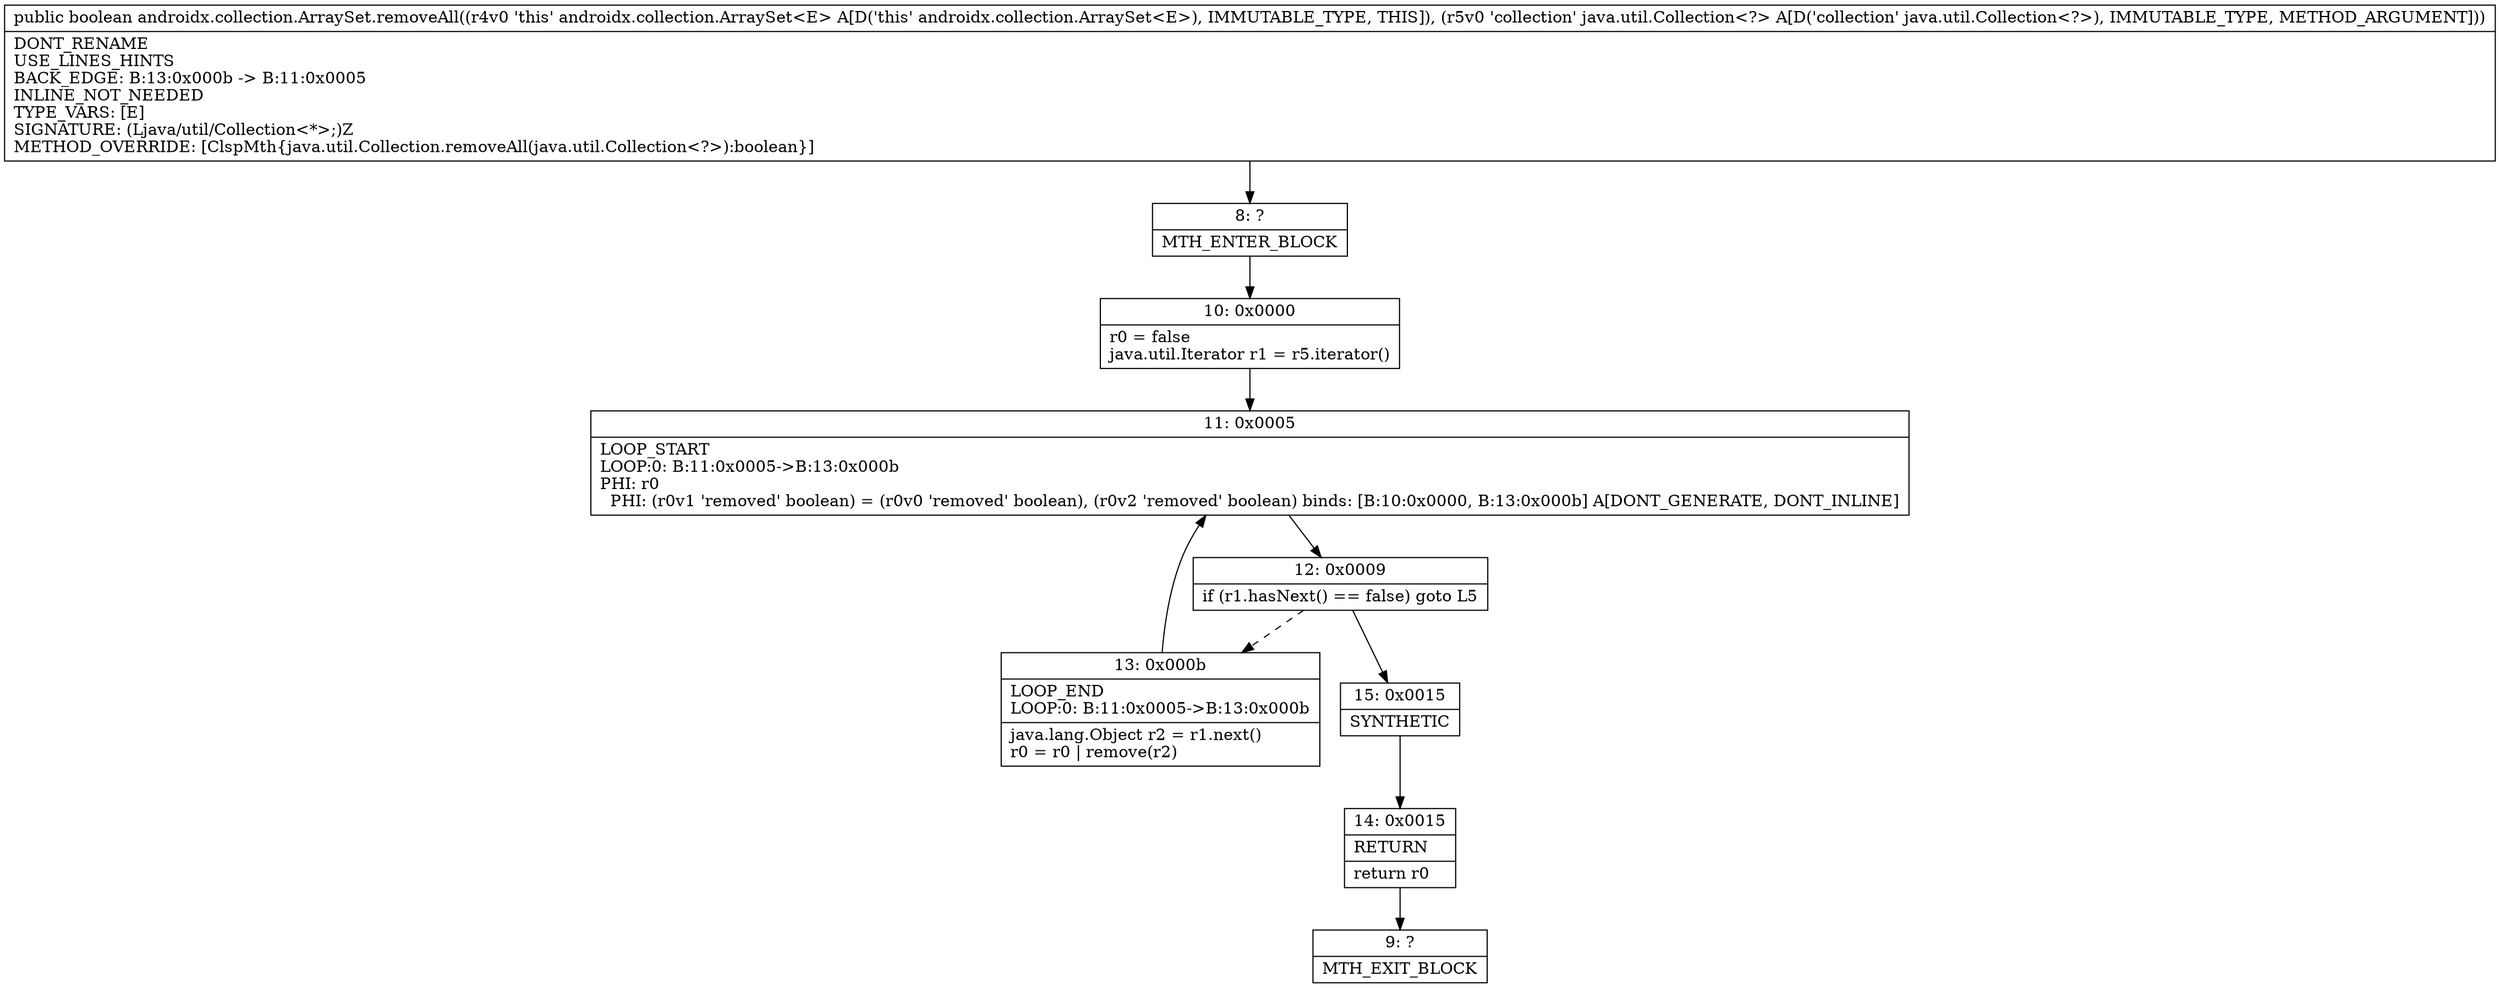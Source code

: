 digraph "CFG forandroidx.collection.ArraySet.removeAll(Ljava\/util\/Collection;)Z" {
Node_8 [shape=record,label="{8\:\ ?|MTH_ENTER_BLOCK\l}"];
Node_10 [shape=record,label="{10\:\ 0x0000|r0 = false\ljava.util.Iterator r1 = r5.iterator()\l}"];
Node_11 [shape=record,label="{11\:\ 0x0005|LOOP_START\lLOOP:0: B:11:0x0005\-\>B:13:0x000b\lPHI: r0 \l  PHI: (r0v1 'removed' boolean) = (r0v0 'removed' boolean), (r0v2 'removed' boolean) binds: [B:10:0x0000, B:13:0x000b] A[DONT_GENERATE, DONT_INLINE]\l}"];
Node_12 [shape=record,label="{12\:\ 0x0009|if (r1.hasNext() == false) goto L5\l}"];
Node_13 [shape=record,label="{13\:\ 0x000b|LOOP_END\lLOOP:0: B:11:0x0005\-\>B:13:0x000b\l|java.lang.Object r2 = r1.next()\lr0 = r0 \| remove(r2)\l}"];
Node_15 [shape=record,label="{15\:\ 0x0015|SYNTHETIC\l}"];
Node_14 [shape=record,label="{14\:\ 0x0015|RETURN\l|return r0\l}"];
Node_9 [shape=record,label="{9\:\ ?|MTH_EXIT_BLOCK\l}"];
MethodNode[shape=record,label="{public boolean androidx.collection.ArraySet.removeAll((r4v0 'this' androidx.collection.ArraySet\<E\> A[D('this' androidx.collection.ArraySet\<E\>), IMMUTABLE_TYPE, THIS]), (r5v0 'collection' java.util.Collection\<?\> A[D('collection' java.util.Collection\<?\>), IMMUTABLE_TYPE, METHOD_ARGUMENT]))  | DONT_RENAME\lUSE_LINES_HINTS\lBACK_EDGE: B:13:0x000b \-\> B:11:0x0005\lINLINE_NOT_NEEDED\lTYPE_VARS: [E]\lSIGNATURE: (Ljava\/util\/Collection\<*\>;)Z\lMETHOD_OVERRIDE: [ClspMth\{java.util.Collection.removeAll(java.util.Collection\<?\>):boolean\}]\l}"];
MethodNode -> Node_8;Node_8 -> Node_10;
Node_10 -> Node_11;
Node_11 -> Node_12;
Node_12 -> Node_13[style=dashed];
Node_12 -> Node_15;
Node_13 -> Node_11;
Node_15 -> Node_14;
Node_14 -> Node_9;
}

